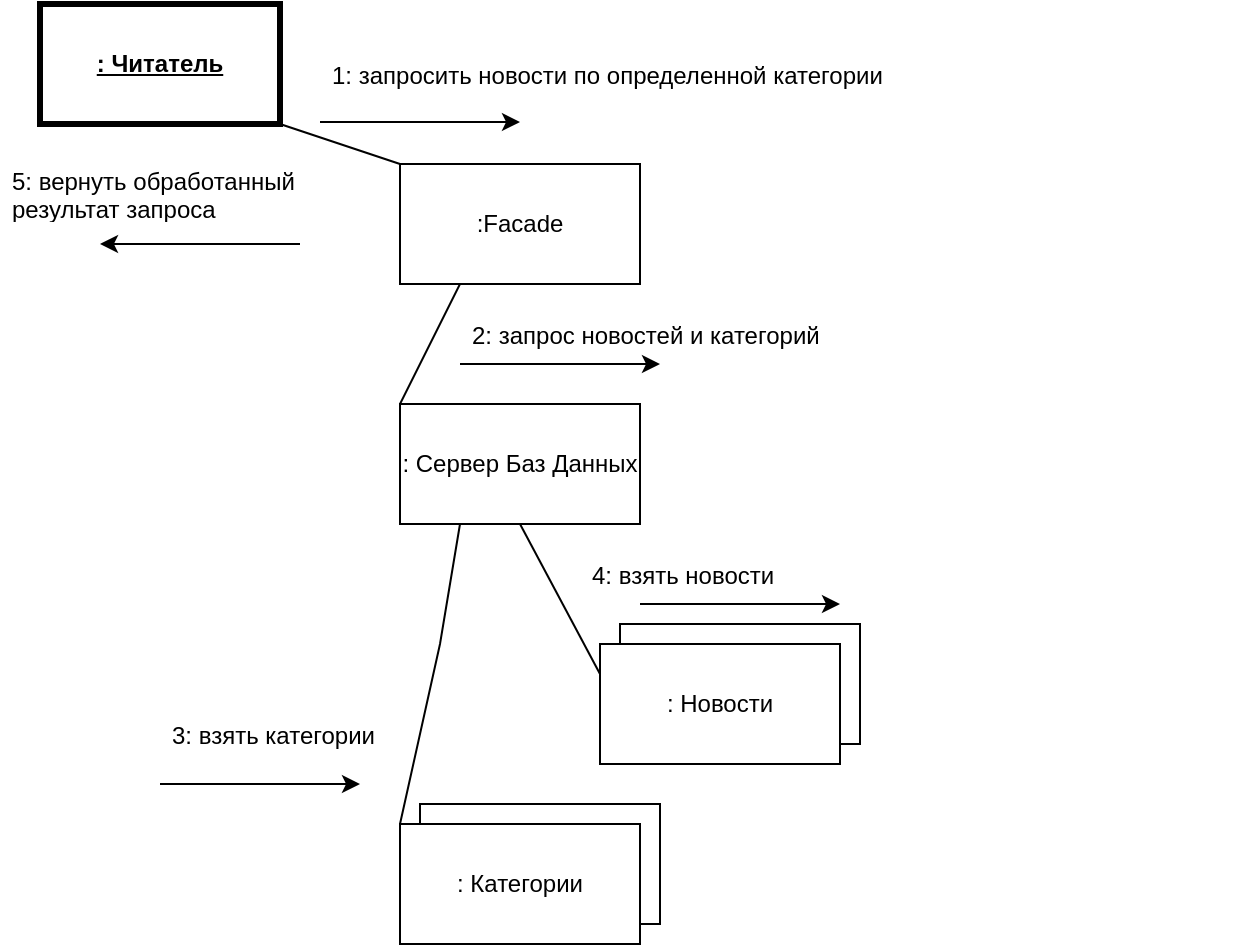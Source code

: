 <mxfile version="15.8.6" type="device"><diagram id="iJ8eP8wqiP3mm2w3U6So" name="Page-1"><mxGraphModel dx="1422" dy="771" grid="1" gridSize="10" guides="1" tooltips="1" connect="1" arrows="1" fold="1" page="1" pageScale="1" pageWidth="827" pageHeight="1169" math="0" shadow="0"><root><mxCell id="0"/><mxCell id="1" parent="0"/><mxCell id="tz2y6aSuj3yo5Lx3p05u-1" value="&lt;b&gt;&lt;u&gt;: Читатель&lt;/u&gt;&lt;/b&gt;" style="rounded=0;whiteSpace=wrap;html=1;strokeWidth=3;" vertex="1" parent="1"><mxGeometry x="70" y="90" width="120" height="60" as="geometry"/></mxCell><mxCell id="tz2y6aSuj3yo5Lx3p05u-3" value="" style="endArrow=none;html=1;rounded=0;entryX=0;entryY=0;entryDx=0;entryDy=0;endFill=0;exitX=0.25;exitY=1;exitDx=0;exitDy=0;" edge="1" parent="1" source="tz2y6aSuj3yo5Lx3p05u-29" target="tz2y6aSuj3yo5Lx3p05u-5"><mxGeometry width="50" height="50" relative="1" as="geometry"><mxPoint x="180" y="270" as="sourcePoint"/><mxPoint x="260" y="280" as="targetPoint"/></mxGeometry></mxCell><mxCell id="tz2y6aSuj3yo5Lx3p05u-5" value=": Сервер Баз Данных" style="rounded=0;whiteSpace=wrap;html=1;strokeWidth=1;" vertex="1" parent="1"><mxGeometry x="250" y="290" width="120" height="60" as="geometry"/></mxCell><mxCell id="tz2y6aSuj3yo5Lx3p05u-11" value="" style="endArrow=none;html=1;rounded=0;exitX=0.5;exitY=1;exitDx=0;exitDy=0;entryX=0;entryY=0.25;entryDx=0;entryDy=0;endFill=0;" edge="1" parent="1" source="tz2y6aSuj3yo5Lx3p05u-5" target="tz2y6aSuj3yo5Lx3p05u-12"><mxGeometry width="50" height="50" relative="1" as="geometry"><mxPoint x="220" y="200" as="sourcePoint"/><mxPoint x="260" y="300" as="targetPoint"/></mxGeometry></mxCell><mxCell id="tz2y6aSuj3yo5Lx3p05u-13" value="" style="group" vertex="1" connectable="0" parent="1"><mxGeometry x="350" y="400" width="130" height="70" as="geometry"/></mxCell><mxCell id="tz2y6aSuj3yo5Lx3p05u-10" value=": Новости" style="rounded=0;whiteSpace=wrap;html=1;strokeWidth=1;" vertex="1" parent="tz2y6aSuj3yo5Lx3p05u-13"><mxGeometry x="10" width="120" height="60" as="geometry"/></mxCell><mxCell id="tz2y6aSuj3yo5Lx3p05u-12" value=": Новости" style="rounded=0;whiteSpace=wrap;html=1;strokeWidth=1;" vertex="1" parent="tz2y6aSuj3yo5Lx3p05u-13"><mxGeometry y="10" width="120" height="60" as="geometry"/></mxCell><mxCell id="tz2y6aSuj3yo5Lx3p05u-14" value="4: взять новости" style="text;strokeColor=none;fillColor=none;align=left;verticalAlign=middle;spacingLeft=4;spacingRight=4;overflow=hidden;points=[[0,0.5],[1,0.5]];portConstraint=eastwest;rotatable=0;" vertex="1" parent="1"><mxGeometry x="340" y="360" width="330" height="30" as="geometry"/></mxCell><mxCell id="tz2y6aSuj3yo5Lx3p05u-15" value="" style="group" vertex="1" connectable="0" parent="1"><mxGeometry x="250" y="490" width="130" height="70" as="geometry"/></mxCell><mxCell id="tz2y6aSuj3yo5Lx3p05u-16" value=": Новости" style="rounded=0;whiteSpace=wrap;html=1;strokeWidth=1;" vertex="1" parent="tz2y6aSuj3yo5Lx3p05u-15"><mxGeometry x="10" width="120" height="60" as="geometry"/></mxCell><mxCell id="tz2y6aSuj3yo5Lx3p05u-17" value=": Категории" style="rounded=0;whiteSpace=wrap;html=1;strokeWidth=1;" vertex="1" parent="tz2y6aSuj3yo5Lx3p05u-15"><mxGeometry y="10" width="120" height="60" as="geometry"/></mxCell><mxCell id="tz2y6aSuj3yo5Lx3p05u-18" value="3: взять категории" style="text;strokeColor=none;fillColor=none;align=left;verticalAlign=middle;spacingLeft=4;spacingRight=4;overflow=hidden;points=[[0,0.5],[1,0.5]];portConstraint=eastwest;rotatable=0;" vertex="1" parent="1"><mxGeometry x="130" y="440" width="120" height="30" as="geometry"/></mxCell><mxCell id="tz2y6aSuj3yo5Lx3p05u-19" value="" style="endArrow=none;html=1;rounded=0;exitX=0.25;exitY=1;exitDx=0;exitDy=0;entryX=0;entryY=0;entryDx=0;entryDy=0;endFill=0;" edge="1" parent="1" source="tz2y6aSuj3yo5Lx3p05u-5" target="tz2y6aSuj3yo5Lx3p05u-17"><mxGeometry width="50" height="50" relative="1" as="geometry"><mxPoint x="320" y="360" as="sourcePoint"/><mxPoint x="360" y="435" as="targetPoint"/><Array as="points"><mxPoint x="270" y="410"/></Array></mxGeometry></mxCell><mxCell id="tz2y6aSuj3yo5Lx3p05u-21" value="" style="endArrow=classic;html=1;rounded=0;" edge="1" parent="1"><mxGeometry width="50" height="50" relative="1" as="geometry"><mxPoint x="130" y="480" as="sourcePoint"/><mxPoint x="230" y="480" as="targetPoint"/></mxGeometry></mxCell><mxCell id="tz2y6aSuj3yo5Lx3p05u-22" value="" style="endArrow=classic;html=1;rounded=0;" edge="1" parent="1"><mxGeometry width="50" height="50" relative="1" as="geometry"><mxPoint x="370" y="390" as="sourcePoint"/><mxPoint x="470" y="390" as="targetPoint"/></mxGeometry></mxCell><mxCell id="tz2y6aSuj3yo5Lx3p05u-28" value="" style="group" vertex="1" connectable="0" parent="1"><mxGeometry x="50" y="170" width="180" height="40" as="geometry"/></mxCell><mxCell id="tz2y6aSuj3yo5Lx3p05u-24" value="" style="endArrow=none;html=1;rounded=0;startArrow=classic;startFill=1;endFill=0;" edge="1" parent="tz2y6aSuj3yo5Lx3p05u-28"><mxGeometry width="50" height="50" relative="1" as="geometry"><mxPoint x="50" y="40" as="sourcePoint"/><mxPoint x="150" y="40" as="targetPoint"/></mxGeometry></mxCell><mxCell id="tz2y6aSuj3yo5Lx3p05u-25" value="5: вернуть обработанный &#10;результат запроса" style="text;strokeColor=none;fillColor=none;align=left;verticalAlign=middle;spacingLeft=4;spacingRight=4;overflow=hidden;points=[[0,0.5],[1,0.5]];portConstraint=eastwest;rotatable=0;" vertex="1" parent="tz2y6aSuj3yo5Lx3p05u-28"><mxGeometry width="180" height="30" as="geometry"/></mxCell><mxCell id="tz2y6aSuj3yo5Lx3p05u-30" style="rounded=0;orthogonalLoop=1;jettySize=auto;html=1;exitX=0;exitY=0;exitDx=0;exitDy=0;entryX=1;entryY=1;entryDx=0;entryDy=0;startArrow=none;startFill=0;endArrow=none;endFill=0;" edge="1" parent="1" source="tz2y6aSuj3yo5Lx3p05u-29" target="tz2y6aSuj3yo5Lx3p05u-1"><mxGeometry relative="1" as="geometry"/></mxCell><mxCell id="tz2y6aSuj3yo5Lx3p05u-29" value=":Facade" style="whiteSpace=wrap;html=1;strokeWidth=1;" vertex="1" parent="1"><mxGeometry x="250" y="170" width="120" height="60" as="geometry"/></mxCell><mxCell id="tz2y6aSuj3yo5Lx3p05u-4" value="1: запросить новости по определенной категории" style="text;strokeColor=none;fillColor=none;align=left;verticalAlign=middle;spacingLeft=4;spacingRight=4;overflow=hidden;points=[[0,0.5],[1,0.5]];portConstraint=eastwest;rotatable=0;" vertex="1" parent="1"><mxGeometry x="210" y="110" width="330" height="30" as="geometry"/></mxCell><mxCell id="tz2y6aSuj3yo5Lx3p05u-23" value="" style="endArrow=classic;html=1;rounded=0;" edge="1" parent="1"><mxGeometry width="50" height="50" relative="1" as="geometry"><mxPoint x="210" y="149" as="sourcePoint"/><mxPoint x="310" y="149" as="targetPoint"/></mxGeometry></mxCell><mxCell id="tz2y6aSuj3yo5Lx3p05u-31" value="2: запрос новостей и категорий " style="text;strokeColor=none;fillColor=none;align=left;verticalAlign=middle;spacingLeft=4;spacingRight=4;overflow=hidden;points=[[0,0.5],[1,0.5]];portConstraint=eastwest;rotatable=0;" vertex="1" parent="1"><mxGeometry x="280" y="240" width="330" height="30" as="geometry"/></mxCell><mxCell id="tz2y6aSuj3yo5Lx3p05u-32" value="" style="endArrow=classic;html=1;rounded=0;" edge="1" parent="1"><mxGeometry width="50" height="50" relative="1" as="geometry"><mxPoint x="280" y="270" as="sourcePoint"/><mxPoint x="380" y="270" as="targetPoint"/></mxGeometry></mxCell></root></mxGraphModel></diagram></mxfile>